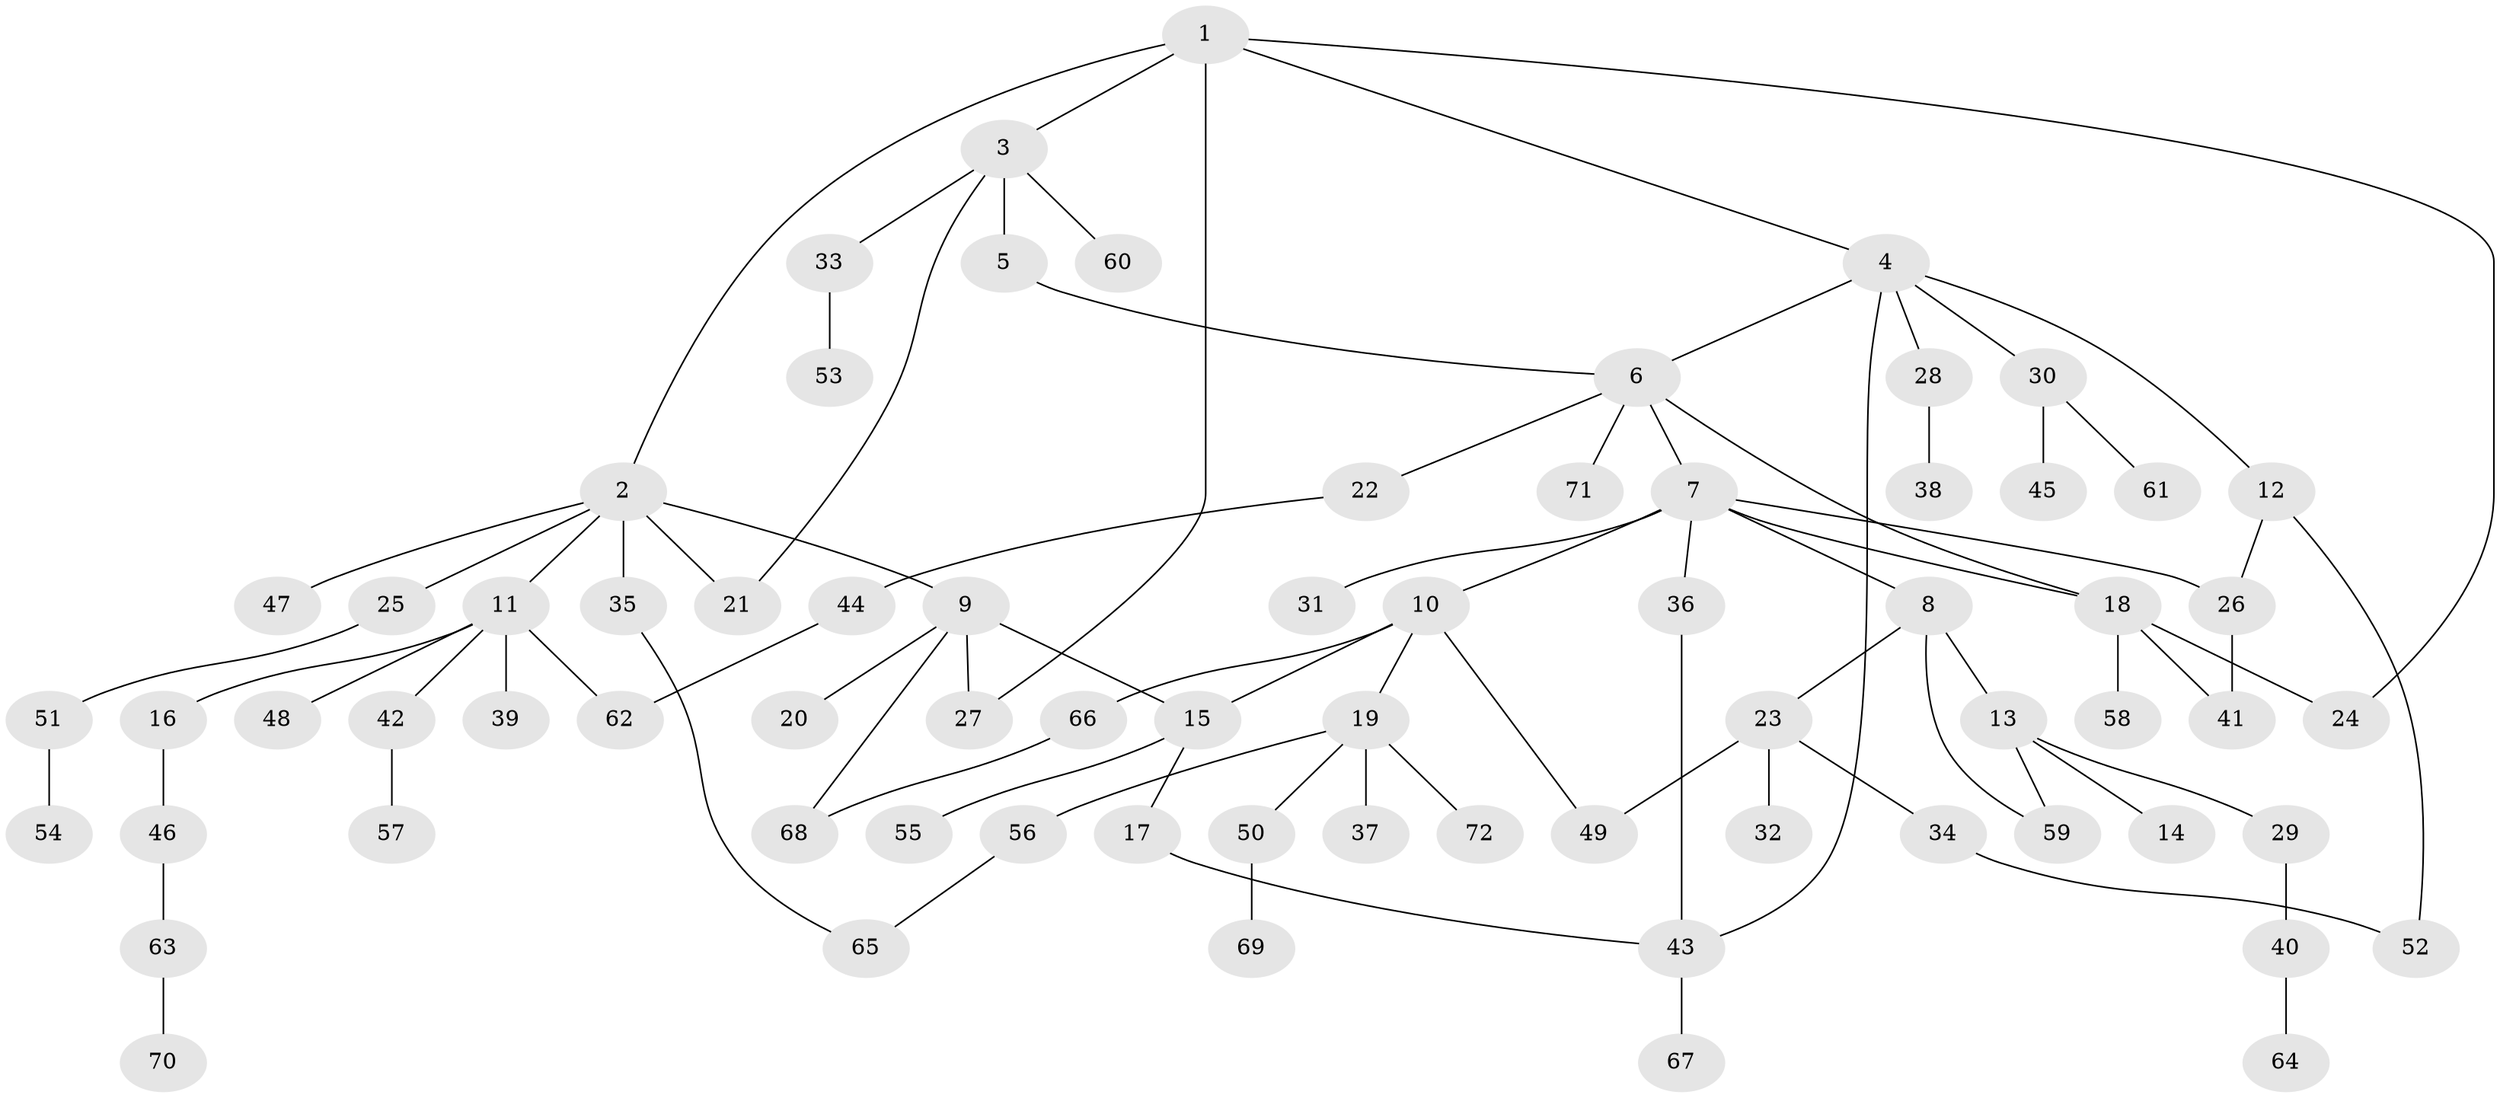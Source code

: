 // Generated by graph-tools (version 1.1) at 2025/34/03/09/25 02:34:21]
// undirected, 72 vertices, 87 edges
graph export_dot {
graph [start="1"]
  node [color=gray90,style=filled];
  1;
  2;
  3;
  4;
  5;
  6;
  7;
  8;
  9;
  10;
  11;
  12;
  13;
  14;
  15;
  16;
  17;
  18;
  19;
  20;
  21;
  22;
  23;
  24;
  25;
  26;
  27;
  28;
  29;
  30;
  31;
  32;
  33;
  34;
  35;
  36;
  37;
  38;
  39;
  40;
  41;
  42;
  43;
  44;
  45;
  46;
  47;
  48;
  49;
  50;
  51;
  52;
  53;
  54;
  55;
  56;
  57;
  58;
  59;
  60;
  61;
  62;
  63;
  64;
  65;
  66;
  67;
  68;
  69;
  70;
  71;
  72;
  1 -- 2;
  1 -- 3;
  1 -- 4;
  1 -- 24;
  1 -- 27;
  2 -- 9;
  2 -- 11;
  2 -- 25;
  2 -- 35;
  2 -- 47;
  2 -- 21;
  3 -- 5;
  3 -- 21;
  3 -- 33;
  3 -- 60;
  4 -- 12;
  4 -- 28;
  4 -- 30;
  4 -- 43;
  4 -- 6;
  5 -- 6;
  6 -- 7;
  6 -- 22;
  6 -- 71;
  6 -- 18;
  7 -- 8;
  7 -- 10;
  7 -- 18;
  7 -- 26;
  7 -- 31;
  7 -- 36;
  8 -- 13;
  8 -- 23;
  8 -- 59;
  9 -- 15;
  9 -- 20;
  9 -- 27;
  9 -- 68;
  10 -- 19;
  10 -- 49;
  10 -- 66;
  10 -- 15;
  11 -- 16;
  11 -- 39;
  11 -- 42;
  11 -- 48;
  11 -- 62;
  12 -- 52;
  12 -- 26;
  13 -- 14;
  13 -- 29;
  13 -- 59;
  15 -- 17;
  15 -- 55;
  16 -- 46;
  17 -- 43;
  18 -- 41;
  18 -- 58;
  18 -- 24;
  19 -- 37;
  19 -- 50;
  19 -- 56;
  19 -- 72;
  22 -- 44;
  23 -- 32;
  23 -- 34;
  23 -- 49;
  25 -- 51;
  26 -- 41;
  28 -- 38;
  29 -- 40;
  30 -- 45;
  30 -- 61;
  33 -- 53;
  34 -- 52;
  35 -- 65;
  36 -- 43;
  40 -- 64;
  42 -- 57;
  43 -- 67;
  44 -- 62;
  46 -- 63;
  50 -- 69;
  51 -- 54;
  56 -- 65;
  63 -- 70;
  66 -- 68;
}
